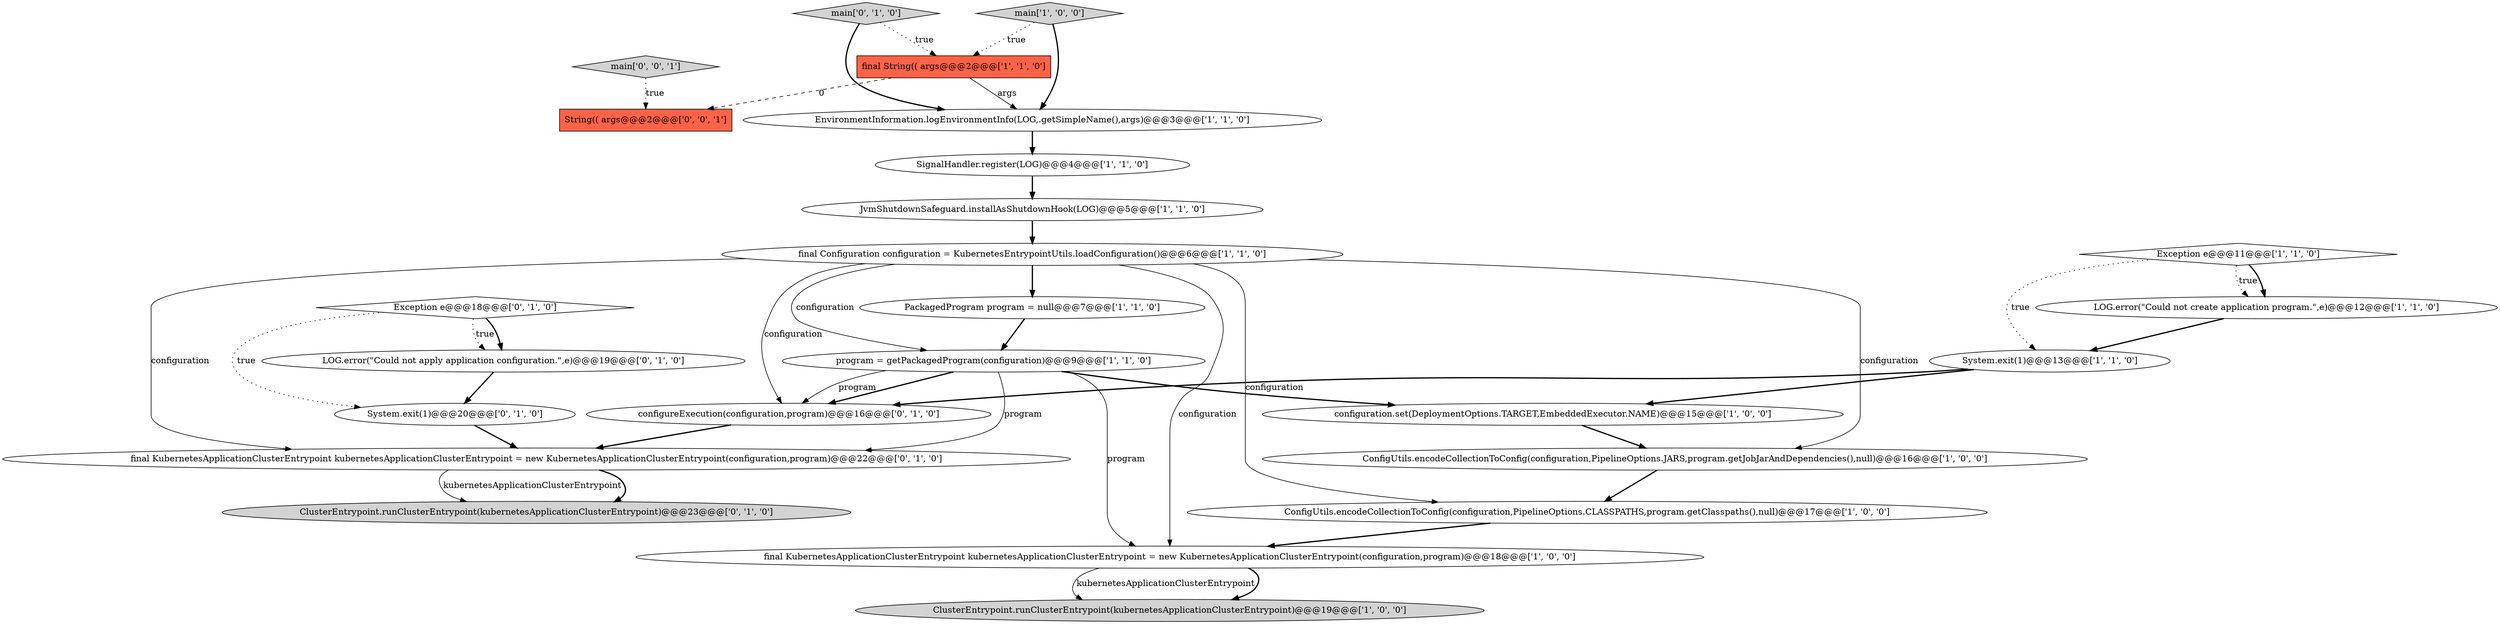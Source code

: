 digraph {
24 [style = filled, label = "main['0', '0', '1']", fillcolor = lightgray, shape = diamond image = "AAA0AAABBB3BBB"];
5 [style = filled, label = "final Configuration configuration = KubernetesEntrypointUtils.loadConfiguration()@@@6@@@['1', '1', '0']", fillcolor = white, shape = ellipse image = "AAA0AAABBB1BBB"];
20 [style = filled, label = "final KubernetesApplicationClusterEntrypoint kubernetesApplicationClusterEntrypoint = new KubernetesApplicationClusterEntrypoint(configuration,program)@@@22@@@['0', '1', '0']", fillcolor = white, shape = ellipse image = "AAA0AAABBB2BBB"];
2 [style = filled, label = "final KubernetesApplicationClusterEntrypoint kubernetesApplicationClusterEntrypoint = new KubernetesApplicationClusterEntrypoint(configuration,program)@@@18@@@['1', '0', '0']", fillcolor = white, shape = ellipse image = "AAA0AAABBB1BBB"];
9 [style = filled, label = "System.exit(1)@@@13@@@['1', '1', '0']", fillcolor = white, shape = ellipse image = "AAA0AAABBB1BBB"];
8 [style = filled, label = "final String(( args@@@2@@@['1', '1', '0']", fillcolor = tomato, shape = box image = "AAA0AAABBB1BBB"];
7 [style = filled, label = "LOG.error(\"Could not create application program.\",e)@@@12@@@['1', '1', '0']", fillcolor = white, shape = ellipse image = "AAA0AAABBB1BBB"];
3 [style = filled, label = "ConfigUtils.encodeCollectionToConfig(configuration,PipelineOptions.CLASSPATHS,program.getClasspaths(),null)@@@17@@@['1', '0', '0']", fillcolor = white, shape = ellipse image = "AAA0AAABBB1BBB"];
13 [style = filled, label = "EnvironmentInformation.logEnvironmentInfo(LOG,.getSimpleName(),args)@@@3@@@['1', '1', '0']", fillcolor = white, shape = ellipse image = "AAA0AAABBB1BBB"];
4 [style = filled, label = "program = getPackagedProgram(configuration)@@@9@@@['1', '1', '0']", fillcolor = white, shape = ellipse image = "AAA0AAABBB1BBB"];
17 [style = filled, label = "configureExecution(configuration,program)@@@16@@@['0', '1', '0']", fillcolor = white, shape = ellipse image = "AAA0AAABBB2BBB"];
23 [style = filled, label = "String(( args@@@2@@@['0', '0', '1']", fillcolor = tomato, shape = box image = "AAA0AAABBB3BBB"];
6 [style = filled, label = "configuration.set(DeploymentOptions.TARGET,EmbeddedExecutor.NAME)@@@15@@@['1', '0', '0']", fillcolor = white, shape = ellipse image = "AAA0AAABBB1BBB"];
19 [style = filled, label = "ClusterEntrypoint.runClusterEntrypoint(kubernetesApplicationClusterEntrypoint)@@@23@@@['0', '1', '0']", fillcolor = lightgray, shape = ellipse image = "AAA0AAABBB2BBB"];
22 [style = filled, label = "System.exit(1)@@@20@@@['0', '1', '0']", fillcolor = white, shape = ellipse image = "AAA1AAABBB2BBB"];
0 [style = filled, label = "JvmShutdownSafeguard.installAsShutdownHook(LOG)@@@5@@@['1', '1', '0']", fillcolor = white, shape = ellipse image = "AAA0AAABBB1BBB"];
15 [style = filled, label = "main['1', '0', '0']", fillcolor = lightgray, shape = diamond image = "AAA0AAABBB1BBB"];
12 [style = filled, label = "ClusterEntrypoint.runClusterEntrypoint(kubernetesApplicationClusterEntrypoint)@@@19@@@['1', '0', '0']", fillcolor = lightgray, shape = ellipse image = "AAA0AAABBB1BBB"];
21 [style = filled, label = "Exception e@@@18@@@['0', '1', '0']", fillcolor = white, shape = diamond image = "AAA1AAABBB2BBB"];
14 [style = filled, label = "PackagedProgram program = null@@@7@@@['1', '1', '0']", fillcolor = white, shape = ellipse image = "AAA0AAABBB1BBB"];
1 [style = filled, label = "ConfigUtils.encodeCollectionToConfig(configuration,PipelineOptions.JARS,program.getJobJarAndDependencies(),null)@@@16@@@['1', '0', '0']", fillcolor = white, shape = ellipse image = "AAA0AAABBB1BBB"];
10 [style = filled, label = "SignalHandler.register(LOG)@@@4@@@['1', '1', '0']", fillcolor = white, shape = ellipse image = "AAA0AAABBB1BBB"];
18 [style = filled, label = "LOG.error(\"Could not apply application configuration.\",e)@@@19@@@['0', '1', '0']", fillcolor = white, shape = ellipse image = "AAA1AAABBB2BBB"];
11 [style = filled, label = "Exception e@@@11@@@['1', '1', '0']", fillcolor = white, shape = diamond image = "AAA0AAABBB1BBB"];
16 [style = filled, label = "main['0', '1', '0']", fillcolor = lightgray, shape = diamond image = "AAA0AAABBB2BBB"];
5->14 [style = bold, label=""];
4->6 [style = bold, label=""];
11->9 [style = dotted, label="true"];
5->3 [style = solid, label="configuration"];
3->2 [style = bold, label=""];
18->22 [style = bold, label=""];
20->19 [style = solid, label="kubernetesApplicationClusterEntrypoint"];
21->18 [style = dotted, label="true"];
7->9 [style = bold, label=""];
21->22 [style = dotted, label="true"];
5->4 [style = solid, label="configuration"];
4->17 [style = bold, label=""];
11->7 [style = dotted, label="true"];
22->20 [style = bold, label=""];
17->20 [style = bold, label=""];
16->13 [style = bold, label=""];
10->0 [style = bold, label=""];
8->13 [style = solid, label="args"];
20->19 [style = bold, label=""];
9->6 [style = bold, label=""];
11->7 [style = bold, label=""];
5->17 [style = solid, label="configuration"];
4->20 [style = solid, label="program"];
4->2 [style = solid, label="program"];
15->8 [style = dotted, label="true"];
8->23 [style = dashed, label="0"];
1->3 [style = bold, label=""];
24->23 [style = dotted, label="true"];
21->18 [style = bold, label=""];
9->17 [style = bold, label=""];
2->12 [style = solid, label="kubernetesApplicationClusterEntrypoint"];
5->2 [style = solid, label="configuration"];
15->13 [style = bold, label=""];
5->1 [style = solid, label="configuration"];
16->8 [style = dotted, label="true"];
14->4 [style = bold, label=""];
0->5 [style = bold, label=""];
13->10 [style = bold, label=""];
6->1 [style = bold, label=""];
5->20 [style = solid, label="configuration"];
2->12 [style = bold, label=""];
4->17 [style = solid, label="program"];
}
